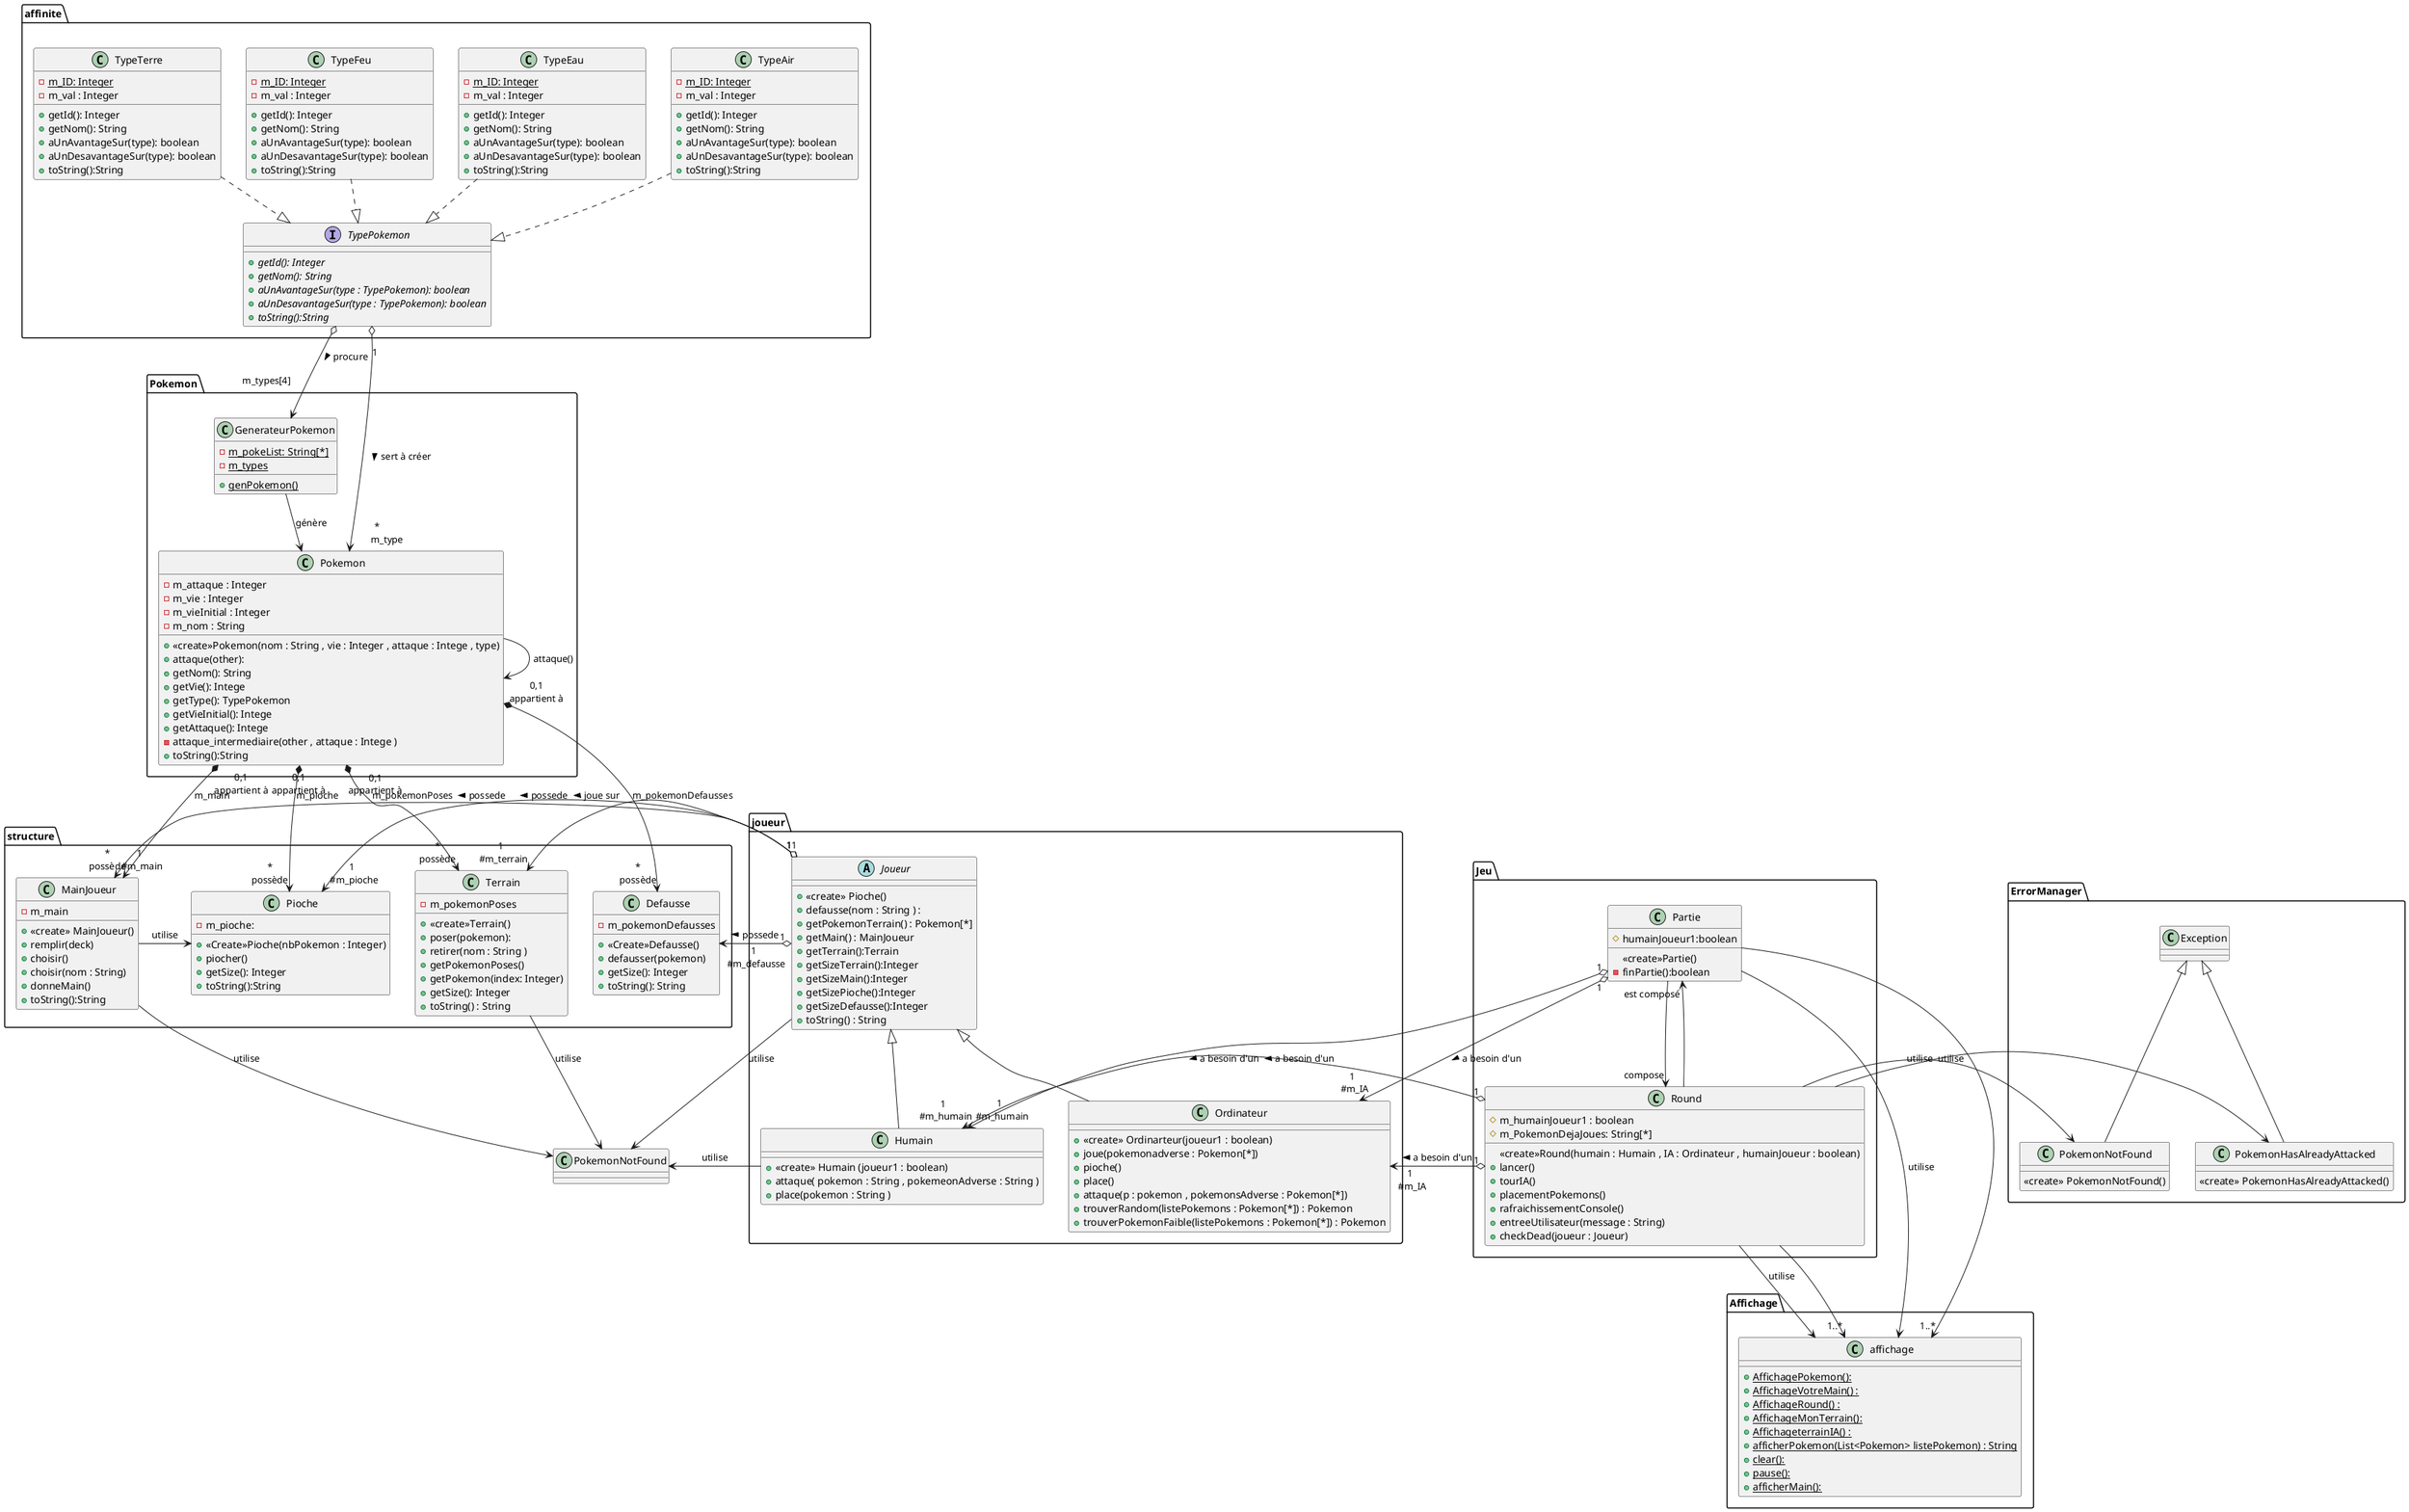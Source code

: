 @startuml umlsemaine1

package affinite{
    interface TypePokemon{
       + {abstract}getId(): Integer
       + {abstract} getNom(): String
       + {abstract}aUnAvantageSur(type : TypePokemon): boolean
       + {abstract}aUnDesavantageSur(type : TypePokemon): boolean 
       + {abstract}toString():String 
    }

    class TypeAir{

        - {static} m_ID: Integer
        - m_val : Integer

       + getId(): Integer
       + getNom(): String
       + aUnAvantageSur(type): boolean
       + aUnDesavantageSur(type): boolean
       + toString():String
    }

    class TypeEau{

        - {static} m_ID: Integer
        - m_val : Integer

       + getId(): Integer
       + getNom(): String
       + aUnAvantageSur(type): boolean
       + aUnDesavantageSur(type): boolean
       +toString():String
    }

    class TypeFeu{
        - {static} m_ID: Integer
        - m_val : Integer
       + getId(): Integer
       + getNom(): String
       + aUnAvantageSur(type): boolean
       + aUnDesavantageSur(type): boolean
       +toString():String
    }

    class TypeTerre{
        - {static} m_ID: Integer
        - m_val : Integer
       + getId(): Integer
       + getNom(): String
       + aUnAvantageSur(type): boolean
       + aUnDesavantageSur(type): boolean
       +toString():String 
    }


}

TypeTerre -[dashed]-|> TypePokemon
TypeAir -[dashed]-|> TypePokemon
TypeFeu -[dashed]-|> TypePokemon
TypeEau -[dashed]-|> TypePokemon


package Pokemon{
    class GenerateurPokemon {
    - {static} m_pokeList: String[*]
    - {static} m_types
    + {static} genPokemon()
    }


    class Pokemon {
    - m_attaque : Integer
    - m_vie : Integer
    - m_vieInitial : Integer
    - m_nom : String



    + <<create>>Pokemon(nom : String , vie : Integer , attaque : Intege , type)
    + attaque(other):
    + getNom(): String
    + getVie(): Intege
    + getType(): TypePokemon
    + getVieInitial(): Intege
    + getAttaque(): Intege
    - attaque_intermediaire(other , attaque : Intege )
    + toString():String
    }

    Pokemon -> Pokemon: "attaque()"
    TypePokemon "\n1" o--> "*\n\tm_type" Pokemon: sert à créer >
    TypePokemon o--> "m_types[4]\n\n" GenerateurPokemon : > procure
    GenerateurPokemon --> Pokemon : génère
}


package structure{
    class Defausse{
        - m_pokemonDefausses

        + <<Create>>Defausse()
        + defausser(pokemon)
        + getSize(): Integer
        + toString(): String
    }



    class MainJoueur{
        - m_main 

        + <<create>> MainJoueur()
        + remplir(deck)
        + choisir()
        + choisir(nom : String)
        + donneMain()
        + toString():String

    }



    class Pioche{
       - m_pioche:

       + <<Create>>Pioche(nbPokemon : Integer)
       + piocher()
       + getSize(): Integer
       + toString():String

    }

    class Terrain{
        - m_pokemonPoses
        + <<create>>Terrain()
        + poser(pokemon):
        + retirer(nom : String )
        + getPokemonPoses()
        + getPokemon(index: Integer)
        + getSize(): Integer
        + toString() : String

    }
     
}

MainJoueur -> Pioche: utilise
MainJoueur -> PokemonNotFound: utilise

Terrain -> PokemonNotFound: utilise
Pokemon.Pokemon "0,1\nappartient à" *--> "*\npossède"Defausse: m_pokemonDefausses
Pokemon.Pokemon "0,1\nappartient à" *--> "*\npossède"Terrain: m_pokemonPoses
Pokemon.Pokemon "0,1\nappartient à" *--> "*\npossède"MainJoueur: m_main
Pokemon.Pokemon "0,1\nappartient à" *--> "*\npossède"Pioche: m_pioche

package joueur{
    abstract class Joueur{
 
        +<<create>> Pioche()
        +defausse(nom : String ) : 
        +getPokemonTerrain() : Pokemon[*]
        +getMain() : MainJoueur
        +getTerrain():Terrain
        +getSizeTerrain():Integer
        +getSizeMain():Integer
        +getSizePioche():Integer
        +getSizeDefausse():Integer
        +toString() : String

    }

    class  Humain extends Joueur{
        +<<create>> Humain (joueur1 : boolean)
        +attaque( pokemon : String , pokemeonAdverse : String )
        +place(pokemon : String )
    }

    class Ordinateur extends Joueur{
        +<<create>> Ordinarteur(joueur1 : boolean)
        +joue(pokemonadverse : Pokemon[*])
        +pioche()
        +place()
        +attaque(p : pokemon , pokemonsAdverse : Pokemon[*])
        +trouverRandom(listePokemons : Pokemon[*]) : Pokemon
        +trouverPokemonFaible(listePokemons : Pokemon[*]) : Pokemon 
    }

}






    Joueur "1" o-> "1 \n #m_pioche" Pioche  : possede >
    Joueur -> PokemonNotFound: utilise
    Humain -> PokemonNotFound: utilise
    Joueur "1" o-> "1 \n #m_terrain" Terrain  : joue sur >
    Joueur "1" o-> "1 \n #m_defausse" Defausse  : possede >
    Joueur "1" o-> "1 \n #m_main" MainJoueur  : possede >

package Affichage{
    class affichage{
        + {static} AffichagePokemon():
        + {static} AffichageVotreMain() :
        + {static} AffichageRound() :
        + {static} AffichageMonTerrain(): 
        + {static} AffichageterrainIA() :
        + {static} afficherPokemon(List<Pokemon> listePokemon) : String 
        + {static} clear():
        + {static} pause():
        + {static} afficherMain():
    }
}

package Jeu{
    class Partie{
        # humainJoueur1:boolean


        <<create>>Partie()
        -finPartie():boolean
    }
    Partie "1" o-> "1 \n #m_humain" Humain  : a besoin d'un >
    Partie "1" o-> "1 \n #m_IA" Ordinateur  : a besoin d'un >
    Partie --> affichage : utilise
    Partie --> "1..*" affichage

    class Round{
        #m_humainJoueur1 : boolean
        # m_PokemonDejaJoues: String[*]

        <<create>>Round(humain : Humain , IA : Ordinateur , humainJoueur : boolean)
        +lancer()
        +tourIA()
        +placementPokemons()
        +rafraichissementConsole()
        +entreeUtilisateur(message : String)
        +checkDead(joueur : Joueur)

    }
    Round "1" o-> "1 \n #m_humain" Humain  : a besoin d'un >
    Round "1" o-> "1 \n #m_IA" Ordinateur  : a besoin d'un >

    Round --> affichage : utilise

    Round --> "est composé" Partie
    Partie --> "compose" Round
    Round --> "1..*" affichage


}


Round -> ErrorManager.PokemonNotFound: utilise
Round -> ErrorManager.PokemonHasAlreadyAttacked: utilise

package ErrorManager {
    class Exception{
        
    }

    class PokemonHasAlreadyAttacked extends Exception {
        <<create>> PokemonHasAlreadyAttacked()
    }

    class PokemonNotFound extends Exception{
        <<create>> PokemonNotFound()
    }
}



@enduml